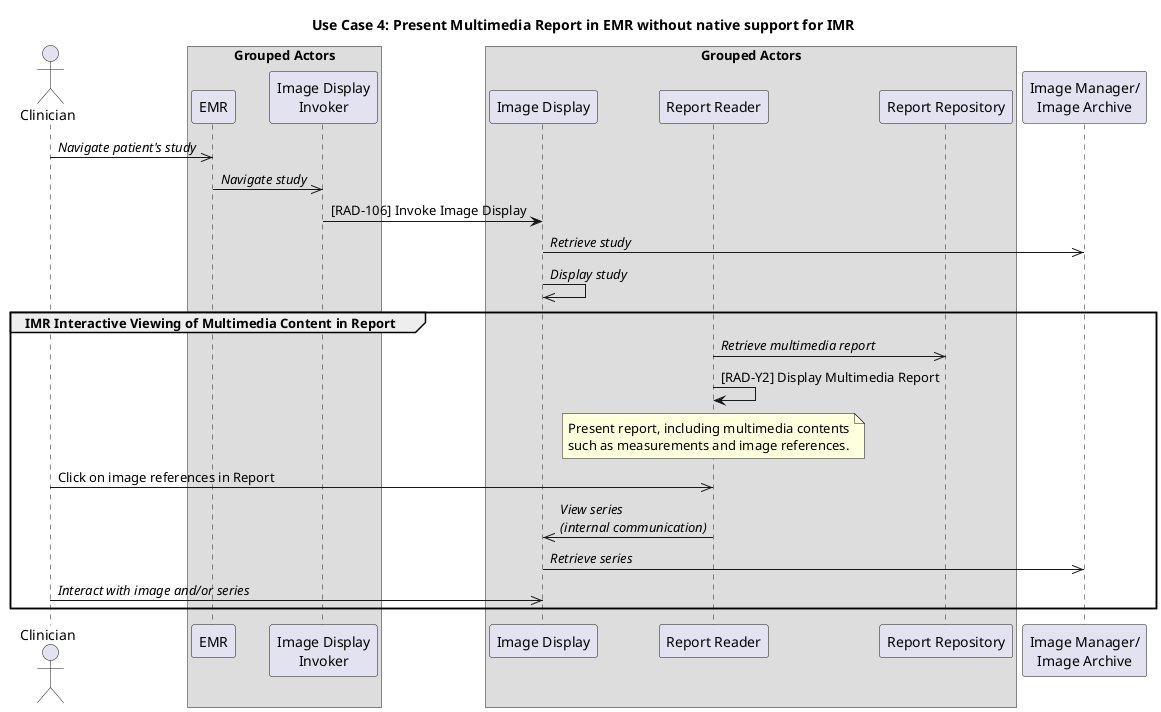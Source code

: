 @startuml

title "Use Case 4: Present Multimedia Report in EMR without native support for IMR"

actor Clinician as Clinician

box Grouped Actors
participant "EMR" as EMR
participant "Image Display\nInvoker" as Invoker
end box

box Grouped Actors
participant "Image Display" as Display
participant "Report Reader" as Reader
participant "Report Repository" as Repo
end box

participant "Image Manager/\nImage Archive" as Archive

Clinician->>EMR: //Navigate patient's study//
EMR->>Invoker: //Navigate study//

Invoker->Display: [RAD-106] Invoke Image Display
Display->>Archive: //Retrieve study//
Display->>Display: //Display study//

group IMR Interactive Viewing of Multimedia Content in Report
Reader->>Repo: //Retrieve multimedia report//
Reader->Reader: [RAD-Y2] Display Multimedia Report

note over Reader
Present report, including multimedia contents
such as measurements and image references.
end note

Clinician->>Reader: Click on image references in Report
Reader->>Display: //View series//\n//(internal communication)//
Display->>Archive: //Retrieve series//

Clinician->>Display: //Interact with image and/or series//
end

@enduml